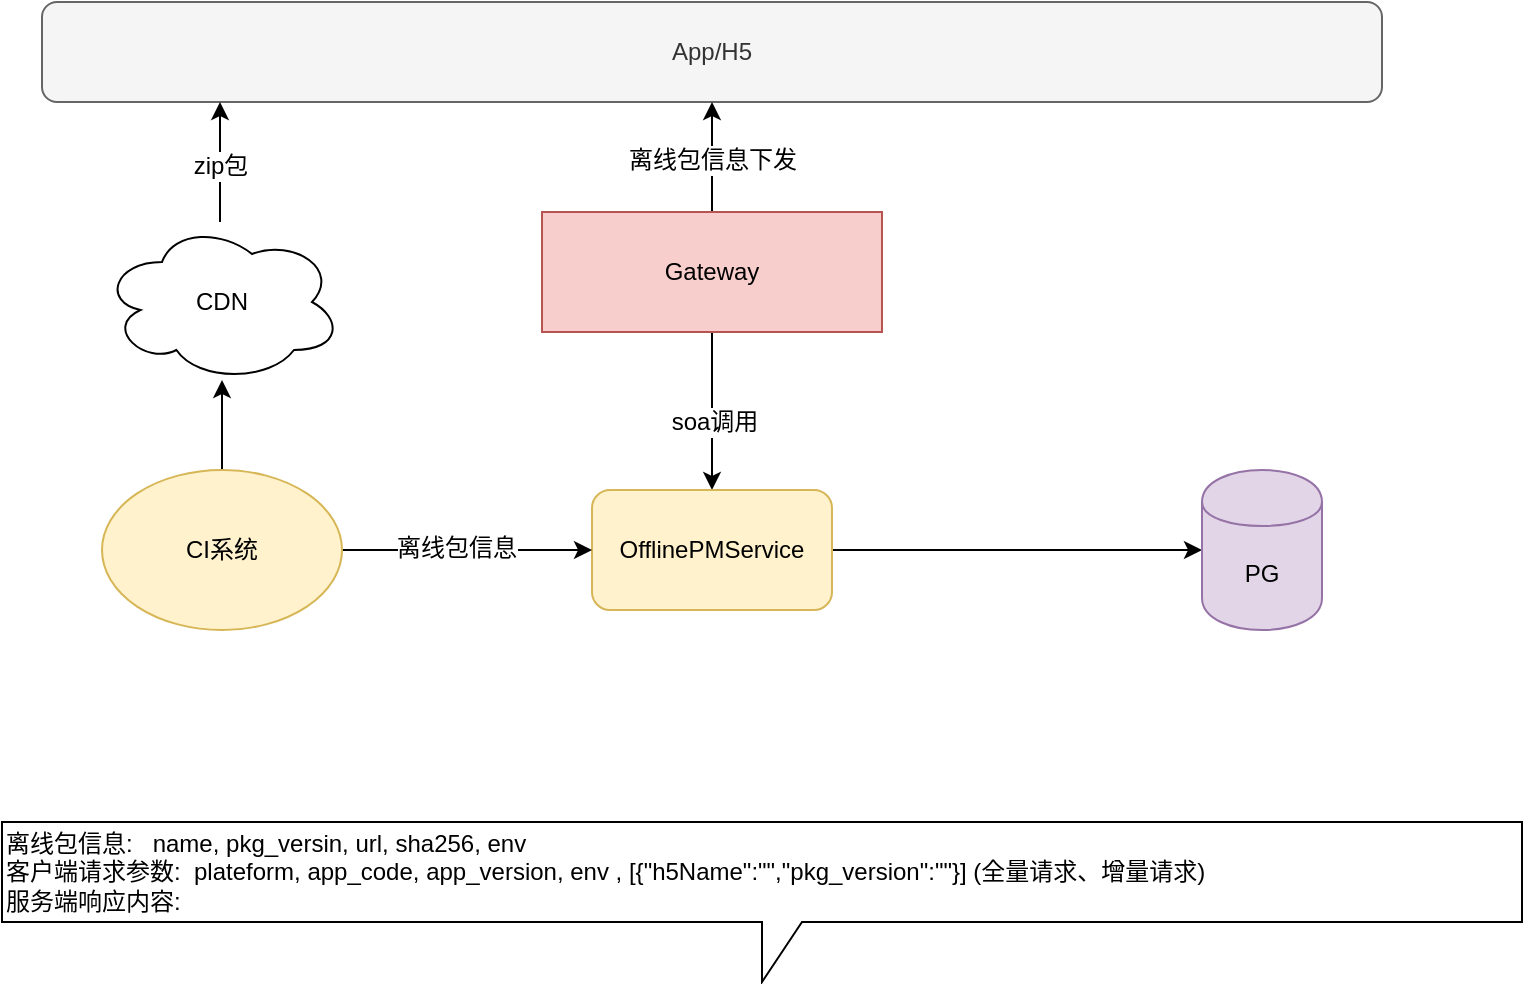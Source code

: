<mxfile version="12.1.3" type="github" pages="1">
  <diagram id="rlvopRm7BXBtBSCe4tqG" name="第 1 页">
    <mxGraphModel dx="1426" dy="794" grid="1" gridSize="10" guides="1" tooltips="1" connect="1" arrows="1" fold="1" page="1" pageScale="1" pageWidth="827" pageHeight="1169" math="0" shadow="0">
      <root>
        <mxCell id="0"/>
        <mxCell id="1" parent="0"/>
        <mxCell id="lHBY-Ies8V-TYgrtDULv-2" value="App/H5" style="rounded=1;whiteSpace=wrap;html=1;fillColor=#f5f5f5;strokeColor=#666666;fontColor=#333333;" vertex="1" parent="1">
          <mxGeometry x="60" y="150" width="670" height="50" as="geometry"/>
        </mxCell>
        <mxCell id="lHBY-Ies8V-TYgrtDULv-7" style="edgeStyle=orthogonalEdgeStyle;rounded=0;orthogonalLoop=1;jettySize=auto;html=1;entryX=0.5;entryY=0;entryDx=0;entryDy=0;" edge="1" parent="1" source="lHBY-Ies8V-TYgrtDULv-3" target="lHBY-Ies8V-TYgrtDULv-4">
          <mxGeometry relative="1" as="geometry"/>
        </mxCell>
        <mxCell id="lHBY-Ies8V-TYgrtDULv-14" value="soa调用" style="text;html=1;resizable=0;points=[];align=center;verticalAlign=middle;labelBackgroundColor=#ffffff;" vertex="1" connectable="0" parent="lHBY-Ies8V-TYgrtDULv-7">
          <mxGeometry x="0.127" y="1" relative="1" as="geometry">
            <mxPoint as="offset"/>
          </mxGeometry>
        </mxCell>
        <mxCell id="lHBY-Ies8V-TYgrtDULv-12" style="edgeStyle=orthogonalEdgeStyle;rounded=0;orthogonalLoop=1;jettySize=auto;html=1;exitX=0.5;exitY=0;exitDx=0;exitDy=0;entryX=0.5;entryY=1;entryDx=0;entryDy=0;" edge="1" parent="1" source="lHBY-Ies8V-TYgrtDULv-3" target="lHBY-Ies8V-TYgrtDULv-2">
          <mxGeometry relative="1" as="geometry"/>
        </mxCell>
        <mxCell id="lHBY-Ies8V-TYgrtDULv-13" value="离线包信息下发" style="text;html=1;resizable=0;points=[];align=center;verticalAlign=middle;labelBackgroundColor=#ffffff;" vertex="1" connectable="0" parent="lHBY-Ies8V-TYgrtDULv-12">
          <mxGeometry x="-0.057" relative="1" as="geometry">
            <mxPoint as="offset"/>
          </mxGeometry>
        </mxCell>
        <mxCell id="lHBY-Ies8V-TYgrtDULv-3" value="Gateway" style="rounded=0;whiteSpace=wrap;html=1;fillColor=#f8cecc;strokeColor=#b85450;" vertex="1" parent="1">
          <mxGeometry x="310" y="255" width="170" height="60" as="geometry"/>
        </mxCell>
        <mxCell id="lHBY-Ies8V-TYgrtDULv-21" style="edgeStyle=orthogonalEdgeStyle;rounded=0;orthogonalLoop=1;jettySize=auto;html=1;entryX=0;entryY=0.5;entryDx=0;entryDy=0;" edge="1" parent="1" source="lHBY-Ies8V-TYgrtDULv-4" target="lHBY-Ies8V-TYgrtDULv-20">
          <mxGeometry relative="1" as="geometry"/>
        </mxCell>
        <mxCell id="lHBY-Ies8V-TYgrtDULv-4" value="OfflinePMService" style="rounded=1;whiteSpace=wrap;html=1;fillColor=#fff2cc;strokeColor=#d6b656;" vertex="1" parent="1">
          <mxGeometry x="335" y="394" width="120" height="60" as="geometry"/>
        </mxCell>
        <mxCell id="lHBY-Ies8V-TYgrtDULv-10" style="edgeStyle=orthogonalEdgeStyle;rounded=0;orthogonalLoop=1;jettySize=auto;html=1;entryX=0;entryY=0.5;entryDx=0;entryDy=0;" edge="1" parent="1" source="lHBY-Ies8V-TYgrtDULv-9" target="lHBY-Ies8V-TYgrtDULv-4">
          <mxGeometry relative="1" as="geometry"/>
        </mxCell>
        <mxCell id="lHBY-Ies8V-TYgrtDULv-19" value="离线包信息" style="text;html=1;resizable=0;points=[];align=center;verticalAlign=middle;labelBackgroundColor=#ffffff;" vertex="1" connectable="0" parent="lHBY-Ies8V-TYgrtDULv-10">
          <mxGeometry x="-0.088" y="1" relative="1" as="geometry">
            <mxPoint as="offset"/>
          </mxGeometry>
        </mxCell>
        <mxCell id="lHBY-Ies8V-TYgrtDULv-18" style="edgeStyle=orthogonalEdgeStyle;rounded=0;orthogonalLoop=1;jettySize=auto;html=1;exitX=0.5;exitY=0;exitDx=0;exitDy=0;entryX=0.5;entryY=0.988;entryDx=0;entryDy=0;entryPerimeter=0;" edge="1" parent="1" source="lHBY-Ies8V-TYgrtDULv-9" target="lHBY-Ies8V-TYgrtDULv-15">
          <mxGeometry relative="1" as="geometry"/>
        </mxCell>
        <mxCell id="lHBY-Ies8V-TYgrtDULv-9" value="CI系统" style="ellipse;whiteSpace=wrap;html=1;fillColor=#fff2cc;strokeColor=#d6b656;" vertex="1" parent="1">
          <mxGeometry x="90" y="384" width="120" height="80" as="geometry"/>
        </mxCell>
        <mxCell id="lHBY-Ies8V-TYgrtDULv-16" style="edgeStyle=orthogonalEdgeStyle;rounded=0;orthogonalLoop=1;jettySize=auto;html=1;" edge="1" parent="1">
          <mxGeometry relative="1" as="geometry">
            <mxPoint x="149" y="260" as="sourcePoint"/>
            <mxPoint x="149" y="200" as="targetPoint"/>
            <Array as="points">
              <mxPoint x="149" y="250"/>
              <mxPoint x="149" y="250"/>
            </Array>
          </mxGeometry>
        </mxCell>
        <mxCell id="lHBY-Ies8V-TYgrtDULv-17" value="zip包" style="text;html=1;resizable=0;points=[];align=center;verticalAlign=middle;labelBackgroundColor=#ffffff;" vertex="1" connectable="0" parent="lHBY-Ies8V-TYgrtDULv-16">
          <mxGeometry x="-0.067" relative="1" as="geometry">
            <mxPoint as="offset"/>
          </mxGeometry>
        </mxCell>
        <mxCell id="lHBY-Ies8V-TYgrtDULv-15" value="CDN" style="ellipse;shape=cloud;whiteSpace=wrap;html=1;" vertex="1" parent="1">
          <mxGeometry x="90" y="260" width="120" height="80" as="geometry"/>
        </mxCell>
        <mxCell id="lHBY-Ies8V-TYgrtDULv-20" value="PG" style="shape=cylinder;whiteSpace=wrap;html=1;boundedLbl=1;backgroundOutline=1;fillColor=#e1d5e7;strokeColor=#9673a6;" vertex="1" parent="1">
          <mxGeometry x="640" y="384" width="60" height="80" as="geometry"/>
        </mxCell>
        <mxCell id="lHBY-Ies8V-TYgrtDULv-22" value="离线包信息:&amp;nbsp; &amp;nbsp;name, pkg_versin, url, sha256, env&amp;nbsp; &amp;nbsp; &amp;nbsp; &amp;nbsp; &amp;nbsp; &amp;nbsp; &amp;nbsp; &amp;nbsp; &amp;nbsp; &amp;nbsp; &amp;nbsp; &amp;nbsp; &amp;nbsp; &lt;br&gt;客户端请求参数:&amp;nbsp; plateform, app_code, app_version, env , [{&quot;h5Name&quot;:&quot;&quot;,&quot;pkg_version&quot;:&quot;&quot;}] (全量请求、增量请求)&lt;br&gt;服务端响应内容:&amp;nbsp;" style="shape=callout;html=1;perimeter=calloutPerimeter;align=left;" vertex="1" parent="1">
          <mxGeometry x="40" y="560" width="760" height="80" as="geometry"/>
        </mxCell>
      </root>
    </mxGraphModel>
  </diagram>
</mxfile>
